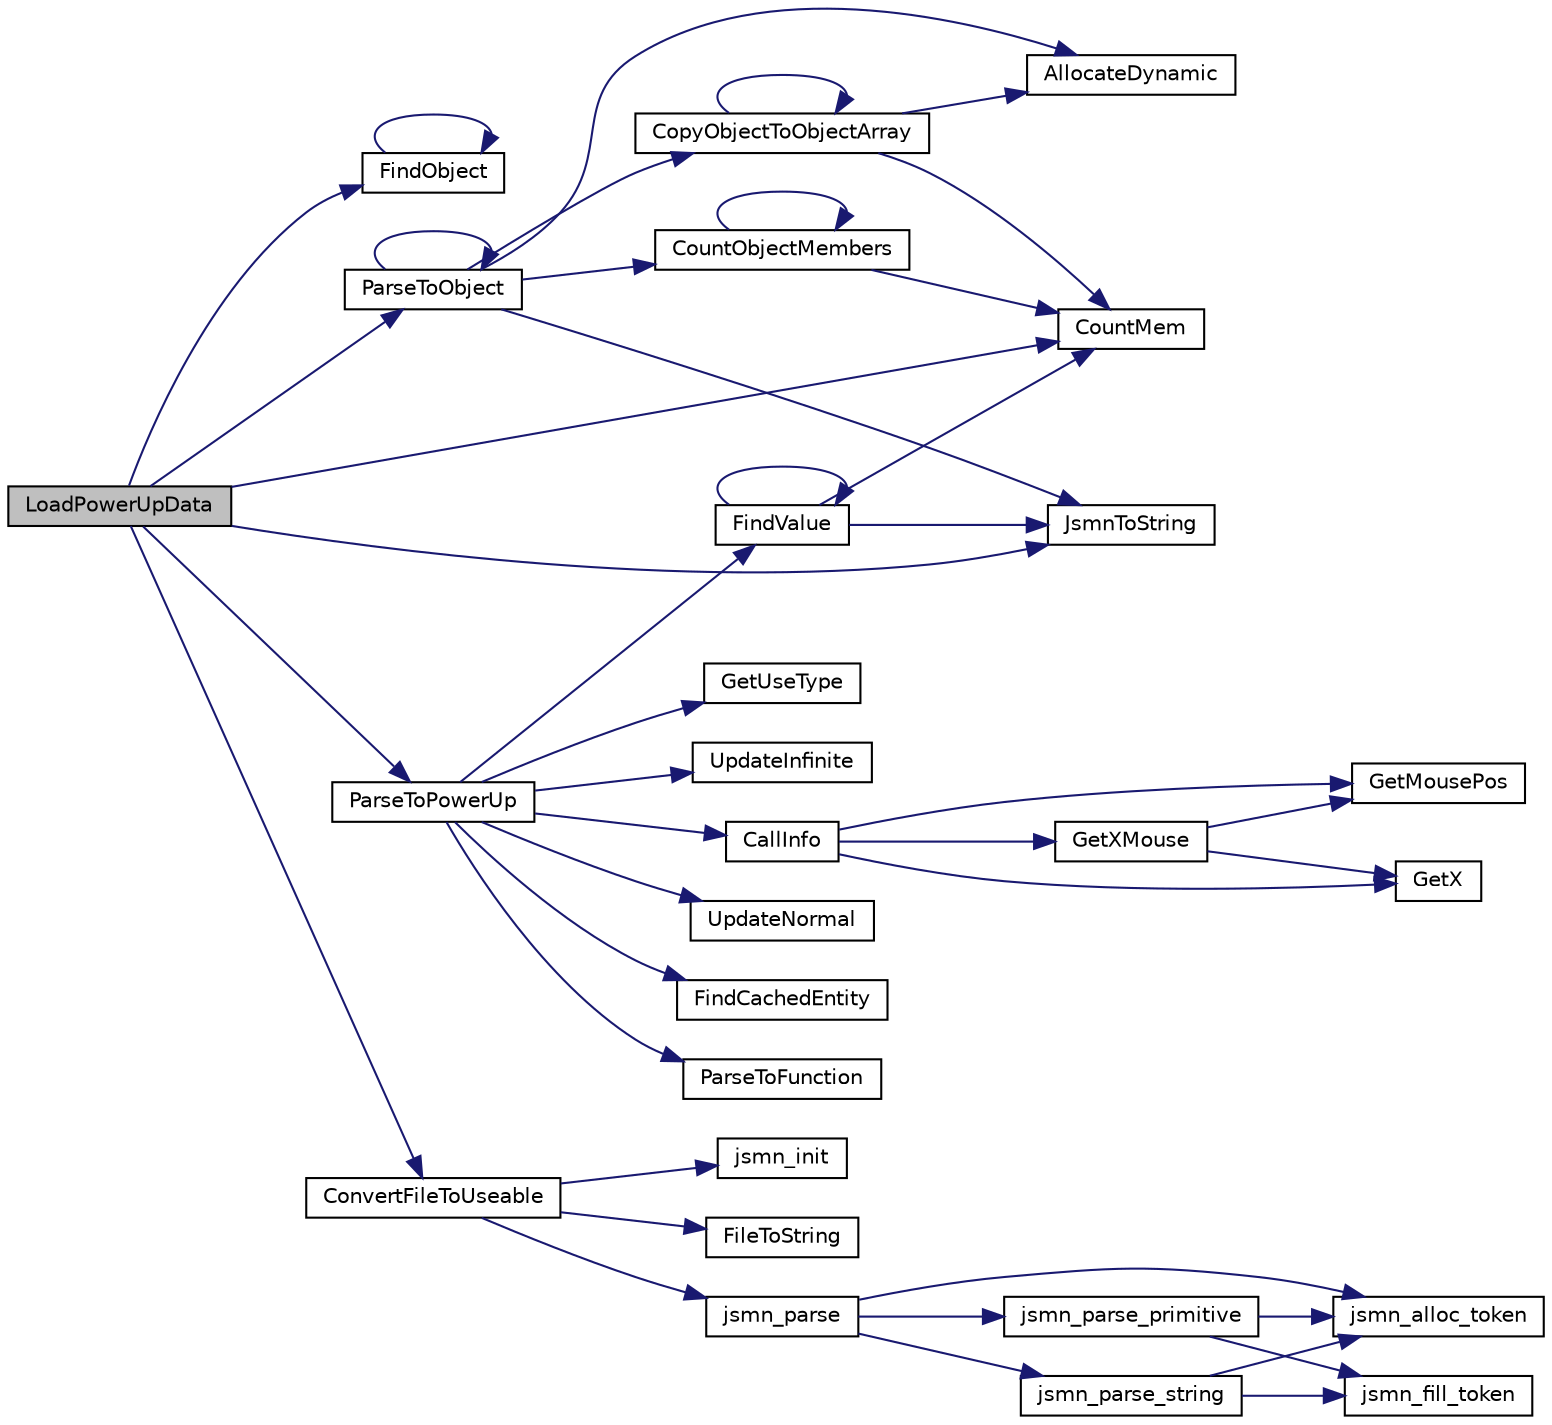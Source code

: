 digraph "LoadPowerUpData"
{
  edge [fontname="Helvetica",fontsize="10",labelfontname="Helvetica",labelfontsize="10"];
  node [fontname="Helvetica",fontsize="10",shape=record];
  rankdir="LR";
  Node1 [label="LoadPowerUpData",height=0.2,width=0.4,color="black", fillcolor="grey75", style="filled", fontcolor="black"];
  Node1 -> Node2 [color="midnightblue",fontsize="10",style="solid",fontname="Helvetica"];
  Node2 [label="FindObject",height=0.2,width=0.4,color="black", fillcolor="white", style="filled",URL="$parseobject_8c.html#a0d7610fbd167c6f81519e6ab3403e3bd"];
  Node2 -> Node2 [color="midnightblue",fontsize="10",style="solid",fontname="Helvetica"];
  Node1 -> Node3 [color="midnightblue",fontsize="10",style="solid",fontname="Helvetica"];
  Node3 [label="JsmnToString",height=0.2,width=0.4,color="black", fillcolor="white", style="filled",URL="$mystrings_8c.html#a78d7d9580e10b30e6409ebfeb29e5cfe"];
  Node1 -> Node4 [color="midnightblue",fontsize="10",style="solid",fontname="Helvetica"];
  Node4 [label="ConvertFileToUseable",height=0.2,width=0.4,color="black", fillcolor="white", style="filled",URL="$mystrings_8c.html#a496e2427daae7d276aa1c25bf7173f9b"];
  Node4 -> Node5 [color="midnightblue",fontsize="10",style="solid",fontname="Helvetica"];
  Node5 [label="jsmn_init",height=0.2,width=0.4,color="black", fillcolor="white", style="filled",URL="$jsmn_8c.html#a8d4a8b3ce5c3d600feea38615b5f9aa6"];
  Node4 -> Node6 [color="midnightblue",fontsize="10",style="solid",fontname="Helvetica"];
  Node6 [label="FileToString",height=0.2,width=0.4,color="black", fillcolor="white", style="filled",URL="$mystrings_8c.html#a641da0f4b770922d999f38d2d23b2ed6"];
  Node4 -> Node7 [color="midnightblue",fontsize="10",style="solid",fontname="Helvetica"];
  Node7 [label="jsmn_parse",height=0.2,width=0.4,color="black", fillcolor="white", style="filled",URL="$jsmn_8c.html#a774f985a9750a10c7e88304e30191e03"];
  Node7 -> Node8 [color="midnightblue",fontsize="10",style="solid",fontname="Helvetica"];
  Node8 [label="jsmn_alloc_token",height=0.2,width=0.4,color="black", fillcolor="white", style="filled",URL="$jsmn_8c.html#a0d7a964b95b65cd16699a355ede80394"];
  Node7 -> Node9 [color="midnightblue",fontsize="10",style="solid",fontname="Helvetica"];
  Node9 [label="jsmn_parse_string",height=0.2,width=0.4,color="black", fillcolor="white", style="filled",URL="$jsmn_8c.html#a568f184e45bb9718270088e1e05a4264"];
  Node9 -> Node8 [color="midnightblue",fontsize="10",style="solid",fontname="Helvetica"];
  Node9 -> Node10 [color="midnightblue",fontsize="10",style="solid",fontname="Helvetica"];
  Node10 [label="jsmn_fill_token",height=0.2,width=0.4,color="black", fillcolor="white", style="filled",URL="$jsmn_8c.html#a20b875e37a2a5c88888c6d80068715be"];
  Node7 -> Node11 [color="midnightblue",fontsize="10",style="solid",fontname="Helvetica"];
  Node11 [label="jsmn_parse_primitive",height=0.2,width=0.4,color="black", fillcolor="white", style="filled",URL="$jsmn_8c.html#a4d1f29464811e2bbf5506fbe5c7ee9de"];
  Node11 -> Node8 [color="midnightblue",fontsize="10",style="solid",fontname="Helvetica"];
  Node11 -> Node10 [color="midnightblue",fontsize="10",style="solid",fontname="Helvetica"];
  Node1 -> Node12 [color="midnightblue",fontsize="10",style="solid",fontname="Helvetica"];
  Node12 [label="ParseToObject",height=0.2,width=0.4,color="black", fillcolor="white", style="filled",URL="$parseobject_8c.html#abeb996817aa47a5e463a47275c897483"];
  Node12 -> Node12 [color="midnightblue",fontsize="10",style="solid",fontname="Helvetica"];
  Node12 -> Node3 [color="midnightblue",fontsize="10",style="solid",fontname="Helvetica"];
  Node12 -> Node13 [color="midnightblue",fontsize="10",style="solid",fontname="Helvetica"];
  Node13 [label="CopyObjectToObjectArray",height=0.2,width=0.4,color="black", fillcolor="white", style="filled",URL="$parseobject_8c.html#a66550ec5ad5119b002932431e1ce8578"];
  Node13 -> Node14 [color="midnightblue",fontsize="10",style="solid",fontname="Helvetica"];
  Node14 [label="CountMem",height=0.2,width=0.4,color="black", fillcolor="white", style="filled",URL="$globals_8h.html#ab5272b6a1f2bf961c7534ec91a243715"];
  Node13 -> Node15 [color="midnightblue",fontsize="10",style="solid",fontname="Helvetica"];
  Node15 [label="AllocateDynamic",height=0.2,width=0.4,color="black", fillcolor="white", style="filled",URL="$globals_8h.html#a2263fb5e65c0597a8e4c35fa0c05e15d"];
  Node13 -> Node13 [color="midnightblue",fontsize="10",style="solid",fontname="Helvetica"];
  Node12 -> Node16 [color="midnightblue",fontsize="10",style="solid",fontname="Helvetica"];
  Node16 [label="CountObjectMembers",height=0.2,width=0.4,color="black", fillcolor="white", style="filled",URL="$parseobject_8c.html#aef0cb86d9b54e11206d154c369cb9a7e"];
  Node16 -> Node14 [color="midnightblue",fontsize="10",style="solid",fontname="Helvetica"];
  Node16 -> Node16 [color="midnightblue",fontsize="10",style="solid",fontname="Helvetica"];
  Node12 -> Node15 [color="midnightblue",fontsize="10",style="solid",fontname="Helvetica"];
  Node1 -> Node14 [color="midnightblue",fontsize="10",style="solid",fontname="Helvetica"];
  Node1 -> Node17 [color="midnightblue",fontsize="10",style="solid",fontname="Helvetica"];
  Node17 [label="ParseToPowerUp",height=0.2,width=0.4,color="black", fillcolor="white", style="filled",URL="$parsepowerup_8c.html#a8d842ada05e7a3a934447d48af492f7f"];
  Node17 -> Node18 [color="midnightblue",fontsize="10",style="solid",fontname="Helvetica"];
  Node18 [label="FindValue",height=0.2,width=0.4,color="black", fillcolor="white", style="filled",URL="$mystrings_8c.html#ac183085aec4f8b1867b5737aacb9c37f"];
  Node18 -> Node14 [color="midnightblue",fontsize="10",style="solid",fontname="Helvetica"];
  Node18 -> Node3 [color="midnightblue",fontsize="10",style="solid",fontname="Helvetica"];
  Node18 -> Node18 [color="midnightblue",fontsize="10",style="solid",fontname="Helvetica"];
  Node17 -> Node19 [color="midnightblue",fontsize="10",style="solid",fontname="Helvetica"];
  Node19 [label="ParseToFunction",height=0.2,width=0.4,color="black", fillcolor="white", style="filled",URL="$parsefunction_8c.html#a3364b018786a8ca3a643e80ee703807f"];
  Node17 -> Node20 [color="midnightblue",fontsize="10",style="solid",fontname="Helvetica"];
  Node20 [label="GetUseType",height=0.2,width=0.4,color="black", fillcolor="white", style="filled",URL="$parsepowerup_8c.html#a5eacfd4521f47eb6ce756416ed91ffb4"];
  Node17 -> Node21 [color="midnightblue",fontsize="10",style="solid",fontname="Helvetica"];
  Node21 [label="UpdateInfinite",height=0.2,width=0.4,color="black", fillcolor="white", style="filled",URL="$parsepowerup_8c.html#a7ae6cede71041d57a4863372b0f2a43a"];
  Node17 -> Node22 [color="midnightblue",fontsize="10",style="solid",fontname="Helvetica"];
  Node22 [label="UpdateNormal",height=0.2,width=0.4,color="black", fillcolor="white", style="filled",URL="$parsepowerup_8c.html#abfc420da26ddb1f9d592bf432644c94c"];
  Node17 -> Node23 [color="midnightblue",fontsize="10",style="solid",fontname="Helvetica"];
  Node23 [label="CallInfo",height=0.2,width=0.4,color="black", fillcolor="white", style="filled",URL="$parsepowerup_8c.html#a4e4cd8f4b3499de1268fd7cf1ed0a790"];
  Node23 -> Node24 [color="midnightblue",fontsize="10",style="solid",fontname="Helvetica"];
  Node24 [label="GetXMouse",height=0.2,width=0.4,color="black", fillcolor="white", style="filled",URL="$parsefunction_8c.html#a0f50ddf2c031233309190bfe8e3f8701"];
  Node24 -> Node25 [color="midnightblue",fontsize="10",style="solid",fontname="Helvetica"];
  Node25 [label="GetX",height=0.2,width=0.4,color="black", fillcolor="white", style="filled",URL="$parsefunction_8c.html#a2f1ce1fc3533578da89e9d9e566769af"];
  Node24 -> Node26 [color="midnightblue",fontsize="10",style="solid",fontname="Helvetica"];
  Node26 [label="GetMousePos",height=0.2,width=0.4,color="black", fillcolor="white", style="filled",URL="$parsefunction_8c.html#a9f48ba431a0a1cfb77ac410398303773"];
  Node23 -> Node25 [color="midnightblue",fontsize="10",style="solid",fontname="Helvetica"];
  Node23 -> Node26 [color="midnightblue",fontsize="10",style="solid",fontname="Helvetica"];
  Node17 -> Node27 [color="midnightblue",fontsize="10",style="solid",fontname="Helvetica"];
  Node27 [label="FindCachedEntity",height=0.2,width=0.4,color="black", fillcolor="white", style="filled",URL="$entity_8c.html#a018dc9e984dbb58b293f263775b528c6"];
}
